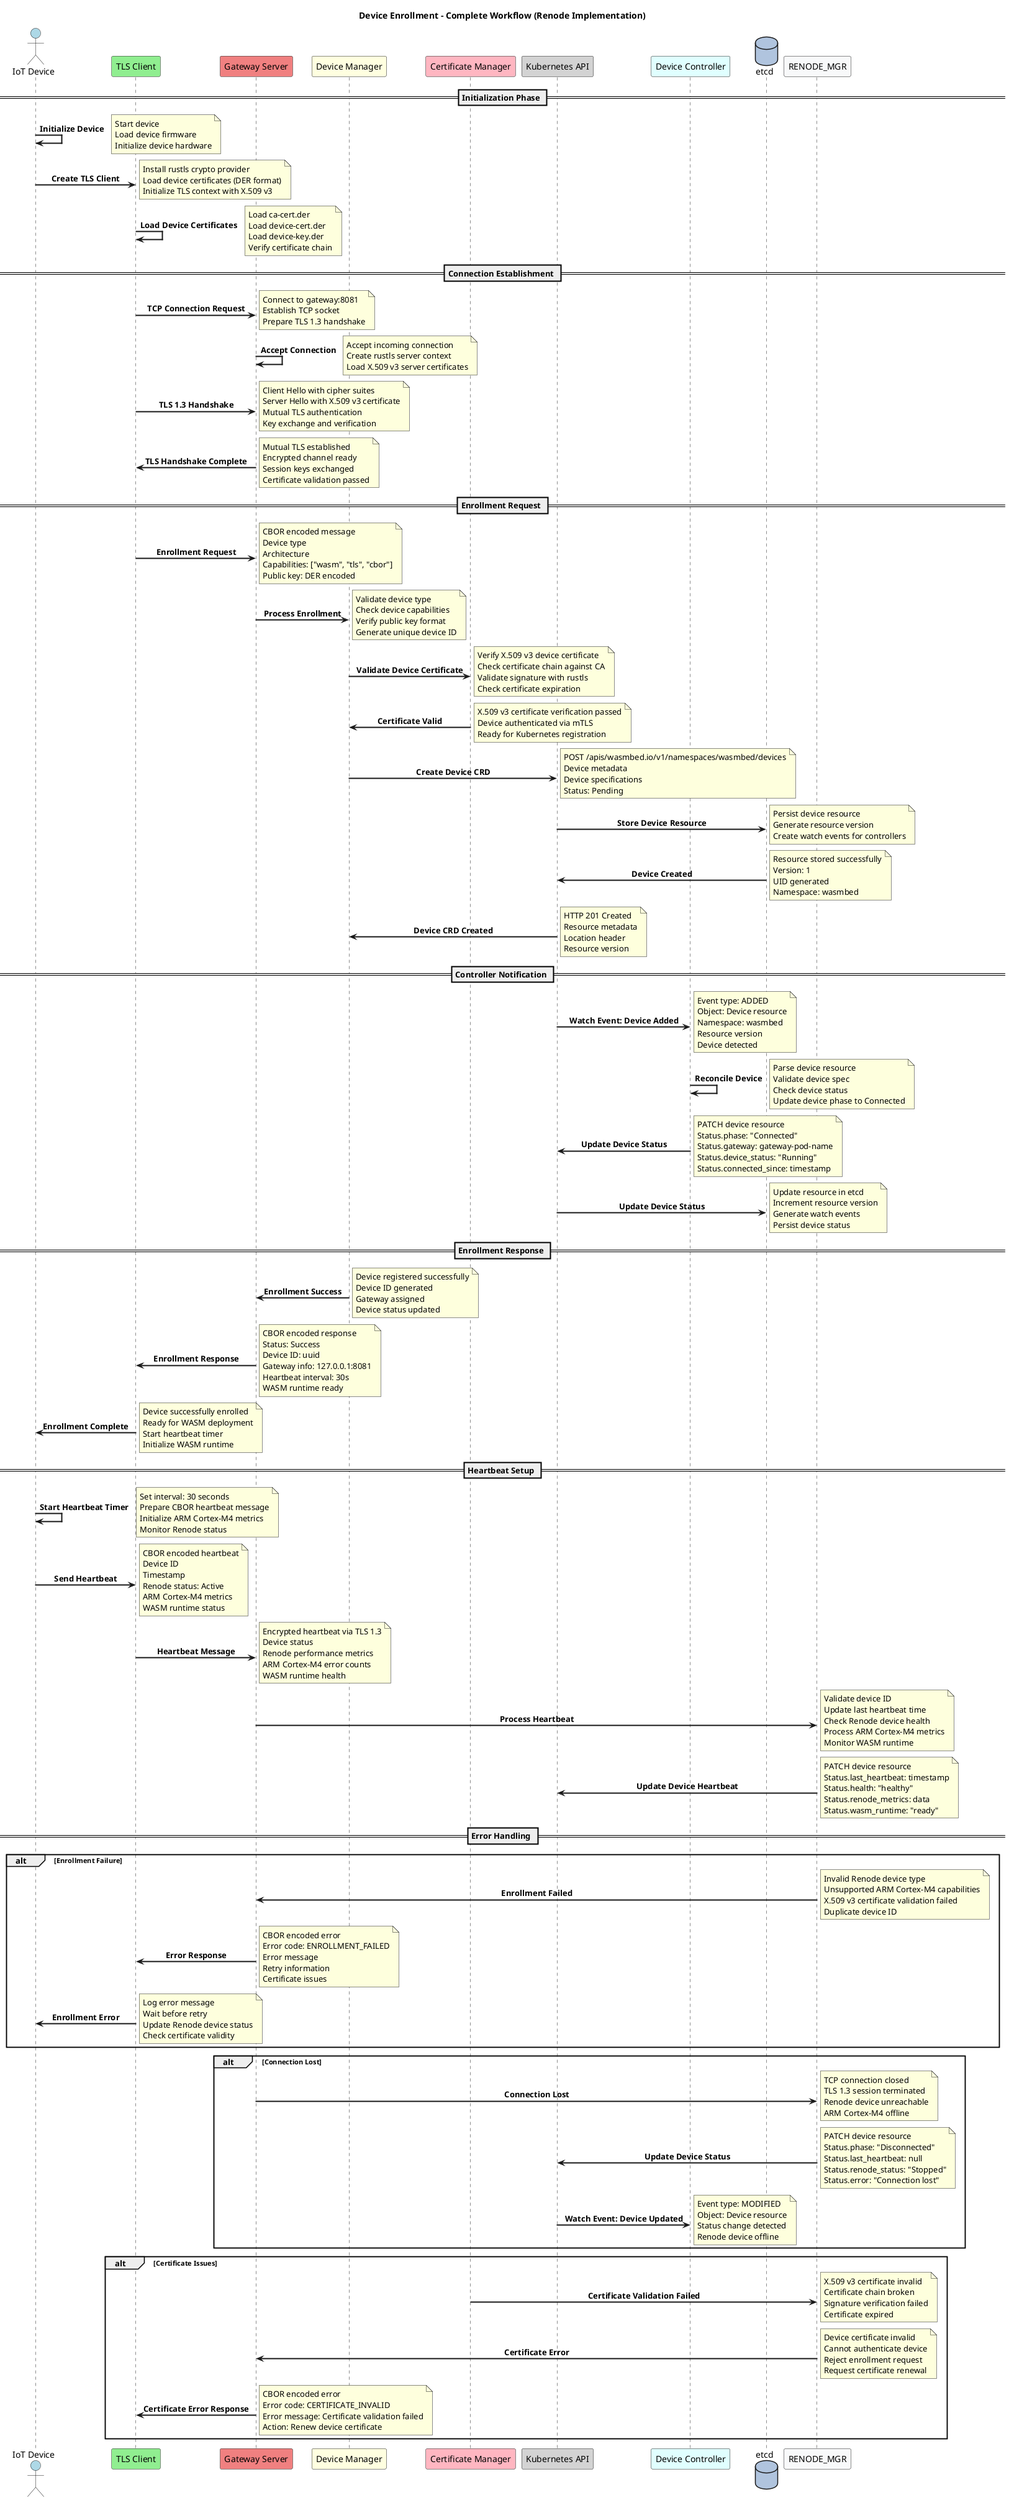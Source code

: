 ' SPDX-License-Identifier: CC-BY-4.0
' Copyright © 2025 Wasmbed contributors

@startuml
title Device Enrollment - Complete Workflow (Renode Implementation)

skinparam wrapMessageWidth 200
skinparam sequenceMessageAlign center
skinparam sequenceArrowThickness 2
skinparam sequenceLifeLineBackgroundColor #E8F4FD
skinparam sequenceActorBackgroundColor #D4E6F1
skinparam sequenceParticipantBackgroundColor #F8F9FA
skinparam direction top to bottom

actor "IoT Device" as MCU #LightBlue
participant "TLS Client" as TLS_CLIENT #LightGreen
participant "Gateway Server" as GATEWAY #LightCoral
participant "Device Manager" as DEVICE_MGR #LightYellow
participant "Certificate Manager" as CERT_MGR #LightPink
participant "Kubernetes API" as K8S_API #LightGray
participant "Device Controller" as CONTROLLER #LightCyan
database "etcd" as ETCD #LightSteelBlue

== Initialization Phase ==

MCU -> MCU : **Initialize Device**
note right : Start device\nLoad device firmware\nInitialize device hardware

MCU -> TLS_CLIENT : **Create TLS Client**
note right : Install rustls crypto provider\nLoad device certificates (DER format)\nInitialize TLS context with X.509 v3

TLS_CLIENT -> TLS_CLIENT : **Load Device Certificates**
note right : Load ca-cert.der\nLoad device-cert.der\nLoad device-key.der\nVerify certificate chain

== Connection Establishment ==

TLS_CLIENT -> GATEWAY : **TCP Connection Request**
note right : Connect to gateway:8081\nEstablish TCP socket\nPrepare TLS 1.3 handshake

GATEWAY -> GATEWAY : **Accept Connection**
note right : Accept incoming connection\nCreate rustls server context\nLoad X.509 v3 server certificates

TLS_CLIENT -> GATEWAY : **TLS 1.3 Handshake**
note right : Client Hello with cipher suites\nServer Hello with X.509 v3 certificate\nMutual TLS authentication\nKey exchange and verification

GATEWAY -> TLS_CLIENT : **TLS Handshake Complete**
note right : Mutual TLS established\nEncrypted channel ready\nSession keys exchanged\nCertificate validation passed

== Enrollment Request ==

TLS_CLIENT -> GATEWAY : **Enrollment Request**
note right : CBOR encoded message\nDevice type\nArchitecture\nCapabilities: ["wasm", "tls", "cbor"]\nPublic key: DER encoded

GATEWAY -> DEVICE_MGR : **Process Enrollment**
note right : Validate device type\nCheck device capabilities\nVerify public key format\nGenerate unique device ID

DEVICE_MGR -> CERT_MGR : **Validate Device Certificate**
note right : Verify X.509 v3 device certificate\nCheck certificate chain against CA\nValidate signature with rustls\nCheck certificate expiration

CERT_MGR -> DEVICE_MGR : **Certificate Valid**
note right : X.509 v3 certificate verification passed\nDevice authenticated via mTLS\nReady for Kubernetes registration

DEVICE_MGR -> K8S_API : **Create Device CRD**
note right : POST /apis/wasmbed.io/v1/namespaces/wasmbed/devices\nDevice metadata\nDevice specifications\nStatus: Pending

K8S_API -> ETCD : **Store Device Resource**
note right : Persist device resource\nGenerate resource version\nCreate watch events for controllers

ETCD -> K8S_API : **Device Created**
note right : Resource stored successfully\nVersion: 1\nUID generated\nNamespace: wasmbed

K8S_API -> DEVICE_MGR : **Device CRD Created**
note right : HTTP 201 Created\nResource metadata\nLocation header\nResource version

== Controller Notification ==

K8S_API -> CONTROLLER : **Watch Event: Device Added**
note right : Event type: ADDED\nObject: Device resource\nNamespace: wasmbed\nResource version\nDevice detected

CONTROLLER -> CONTROLLER : **Reconcile Device**
note right : Parse device resource\nValidate device spec\nCheck device status\nUpdate device phase to Connected

CONTROLLER -> K8S_API : **Update Device Status**
note right : PATCH device resource\nStatus.phase: "Connected"\nStatus.gateway: gateway-pod-name\nStatus.device_status: "Running"\nStatus.connected_since: timestamp

K8S_API -> ETCD : **Update Device Status**
note right : Update resource in etcd\nIncrement resource version\nGenerate watch events\nPersist device status

== Enrollment Response ==

DEVICE_MGR -> GATEWAY : **Enrollment Success**
note right : Device registered successfully\nDevice ID generated\nGateway assigned\nDevice status updated

GATEWAY -> TLS_CLIENT : **Enrollment Response**
note right : CBOR encoded response\nStatus: Success\nDevice ID: uuid\nGateway info: 127.0.0.1:8081\nHeartbeat interval: 30s\nWASM runtime ready

TLS_CLIENT -> MCU : **Enrollment Complete**
note right : Device successfully enrolled\nReady for WASM deployment\nStart heartbeat timer\nInitialize WASM runtime

== Heartbeat Setup ==

MCU -> MCU : **Start Heartbeat Timer**
note right : Set interval: 30 seconds\nPrepare CBOR heartbeat message\nInitialize ARM Cortex-M4 metrics\nMonitor Renode status

MCU -> TLS_CLIENT : **Send Heartbeat**
note right : CBOR encoded heartbeat\nDevice ID\nTimestamp\nRenode status: Active\nARM Cortex-M4 metrics\nWASM runtime status

TLS_CLIENT -> GATEWAY : **Heartbeat Message**
note right : Encrypted heartbeat via TLS 1.3\nDevice status\nRenode performance metrics\nARM Cortex-M4 error counts\nWASM runtime health

GATEWAY -> RENODE_MGR : **Process Heartbeat**
note right : Validate device ID\nUpdate last heartbeat time\nCheck Renode device health\nProcess ARM Cortex-M4 metrics\nMonitor WASM runtime

RENODE_MGR -> K8S_API : **Update Device Heartbeat**
note right : PATCH device resource\nStatus.last_heartbeat: timestamp\nStatus.health: "healthy"\nStatus.renode_metrics: data\nStatus.wasm_runtime: "ready"

== Error Handling ==

alt **Enrollment Failure**
    RENODE_MGR -> GATEWAY : **Enrollment Failed**
    note right : Invalid Renode device type\nUnsupported ARM Cortex-M4 capabilities\nX.509 v3 certificate validation failed\nDuplicate device ID
    
    GATEWAY -> TLS_CLIENT : **Error Response**
    note right : CBOR encoded error\nError code: ENROLLMENT_FAILED\nError message\nRetry information\nCertificate issues
    
    TLS_CLIENT -> MCU : **Enrollment Error**
    note right : Log error message\nWait before retry\nUpdate Renode device status\nCheck certificate validity
end

alt **Connection Lost**
    GATEWAY -> RENODE_MGR : **Connection Lost**
    note right : TCP connection closed\nTLS 1.3 session terminated\nRenode device unreachable\nARM Cortex-M4 offline
    
    RENODE_MGR -> K8S_API : **Update Device Status**
    note right : PATCH device resource\nStatus.phase: "Disconnected"\nStatus.last_heartbeat: null\nStatus.renode_status: "Stopped"\nStatus.error: "Connection lost"
    
    K8S_API -> CONTROLLER : **Watch Event: Device Updated**
    note right : Event type: MODIFIED\nObject: Device resource\nStatus change detected\nRenode device offline
end

alt **Certificate Issues**
    CERT_MGR -> RENODE_MGR : **Certificate Validation Failed**
    note right : X.509 v3 certificate invalid\nCertificate chain broken\nSignature verification failed\nCertificate expired
    
    RENODE_MGR -> GATEWAY : **Certificate Error**
    note right : Device certificate invalid\nCannot authenticate device\nReject enrollment request\nRequest certificate renewal
    
    GATEWAY -> TLS_CLIENT : **Certificate Error Response**
    note right : CBOR encoded error\nError code: CERTIFICATE_INVALID\nError message: Certificate validation failed\nAction: Renew device certificate
end

@enduml